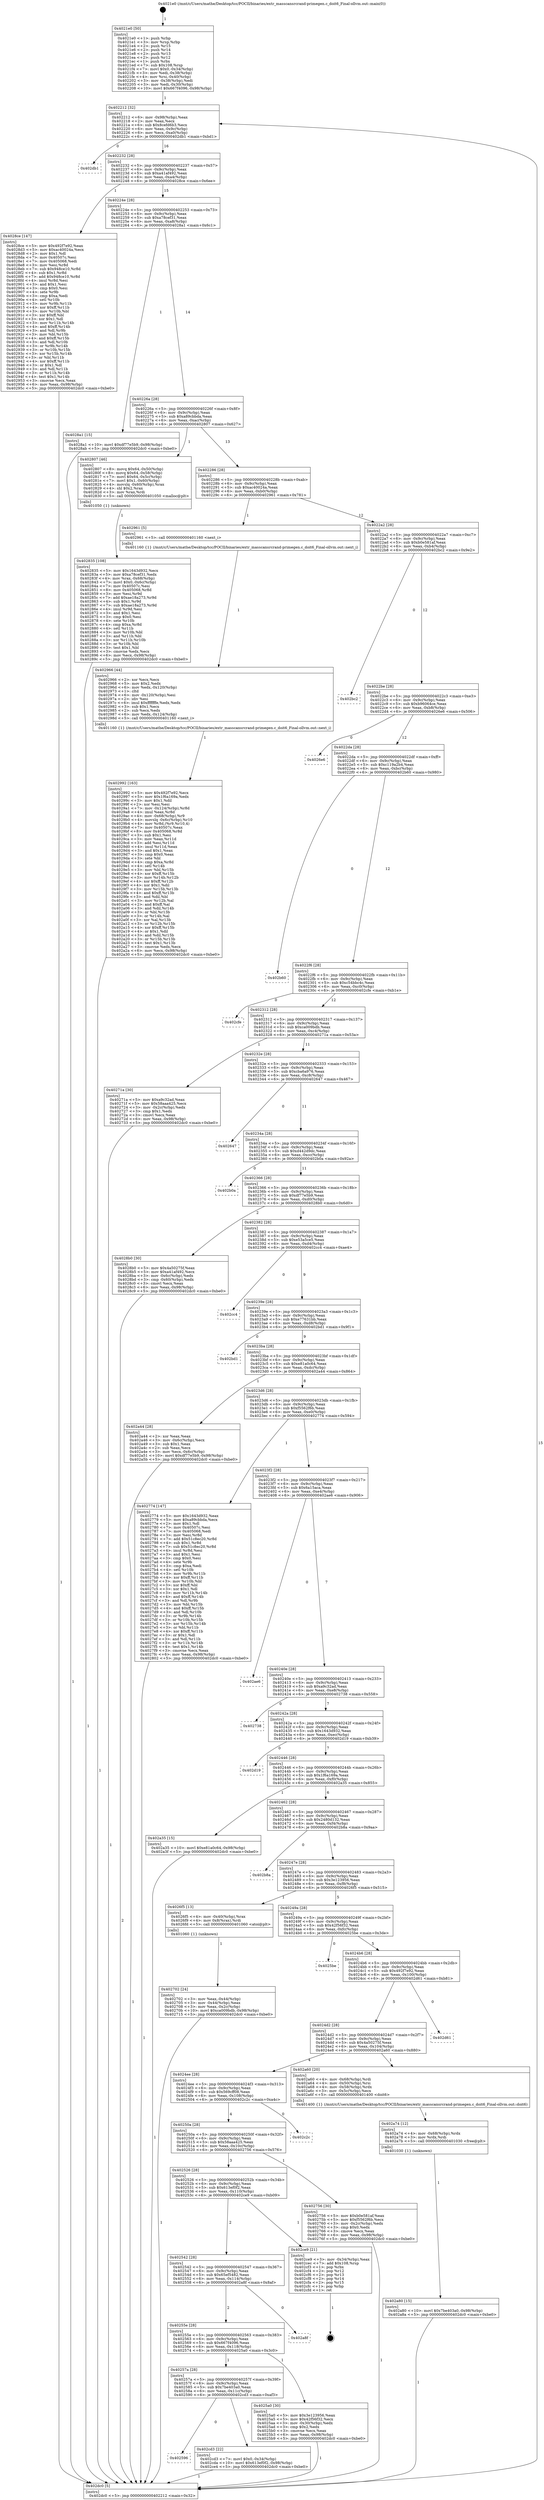 digraph "0x4021e0" {
  label = "0x4021e0 (/mnt/c/Users/mathe/Desktop/tcc/POCII/binaries/extr_masscansrcrand-primegen.c_doit6_Final-ollvm.out::main(0))"
  labelloc = "t"
  node[shape=record]

  Entry [label="",width=0.3,height=0.3,shape=circle,fillcolor=black,style=filled]
  "0x402212" [label="{
     0x402212 [32]\l
     | [instrs]\l
     &nbsp;&nbsp;0x402212 \<+6\>: mov -0x98(%rbp),%eax\l
     &nbsp;&nbsp;0x402218 \<+2\>: mov %eax,%ecx\l
     &nbsp;&nbsp;0x40221a \<+6\>: sub $0x8cefd6b3,%ecx\l
     &nbsp;&nbsp;0x402220 \<+6\>: mov %eax,-0x9c(%rbp)\l
     &nbsp;&nbsp;0x402226 \<+6\>: mov %ecx,-0xa0(%rbp)\l
     &nbsp;&nbsp;0x40222c \<+6\>: je 0000000000402db1 \<main+0xbd1\>\l
  }"]
  "0x402db1" [label="{
     0x402db1\l
  }", style=dashed]
  "0x402232" [label="{
     0x402232 [28]\l
     | [instrs]\l
     &nbsp;&nbsp;0x402232 \<+5\>: jmp 0000000000402237 \<main+0x57\>\l
     &nbsp;&nbsp;0x402237 \<+6\>: mov -0x9c(%rbp),%eax\l
     &nbsp;&nbsp;0x40223d \<+5\>: sub $0xa41af492,%eax\l
     &nbsp;&nbsp;0x402242 \<+6\>: mov %eax,-0xa4(%rbp)\l
     &nbsp;&nbsp;0x402248 \<+6\>: je 00000000004028ce \<main+0x6ee\>\l
  }"]
  Exit [label="",width=0.3,height=0.3,shape=circle,fillcolor=black,style=filled,peripheries=2]
  "0x4028ce" [label="{
     0x4028ce [147]\l
     | [instrs]\l
     &nbsp;&nbsp;0x4028ce \<+5\>: mov $0x492f7e92,%eax\l
     &nbsp;&nbsp;0x4028d3 \<+5\>: mov $0xac40024a,%ecx\l
     &nbsp;&nbsp;0x4028d8 \<+2\>: mov $0x1,%dl\l
     &nbsp;&nbsp;0x4028da \<+7\>: mov 0x40507c,%esi\l
     &nbsp;&nbsp;0x4028e1 \<+7\>: mov 0x405068,%edi\l
     &nbsp;&nbsp;0x4028e8 \<+3\>: mov %esi,%r8d\l
     &nbsp;&nbsp;0x4028eb \<+7\>: sub $0x948ce10,%r8d\l
     &nbsp;&nbsp;0x4028f2 \<+4\>: sub $0x1,%r8d\l
     &nbsp;&nbsp;0x4028f6 \<+7\>: add $0x948ce10,%r8d\l
     &nbsp;&nbsp;0x4028fd \<+4\>: imul %r8d,%esi\l
     &nbsp;&nbsp;0x402901 \<+3\>: and $0x1,%esi\l
     &nbsp;&nbsp;0x402904 \<+3\>: cmp $0x0,%esi\l
     &nbsp;&nbsp;0x402907 \<+4\>: sete %r9b\l
     &nbsp;&nbsp;0x40290b \<+3\>: cmp $0xa,%edi\l
     &nbsp;&nbsp;0x40290e \<+4\>: setl %r10b\l
     &nbsp;&nbsp;0x402912 \<+3\>: mov %r9b,%r11b\l
     &nbsp;&nbsp;0x402915 \<+4\>: xor $0xff,%r11b\l
     &nbsp;&nbsp;0x402919 \<+3\>: mov %r10b,%bl\l
     &nbsp;&nbsp;0x40291c \<+3\>: xor $0xff,%bl\l
     &nbsp;&nbsp;0x40291f \<+3\>: xor $0x1,%dl\l
     &nbsp;&nbsp;0x402922 \<+3\>: mov %r11b,%r14b\l
     &nbsp;&nbsp;0x402925 \<+4\>: and $0xff,%r14b\l
     &nbsp;&nbsp;0x402929 \<+3\>: and %dl,%r9b\l
     &nbsp;&nbsp;0x40292c \<+3\>: mov %bl,%r15b\l
     &nbsp;&nbsp;0x40292f \<+4\>: and $0xff,%r15b\l
     &nbsp;&nbsp;0x402933 \<+3\>: and %dl,%r10b\l
     &nbsp;&nbsp;0x402936 \<+3\>: or %r9b,%r14b\l
     &nbsp;&nbsp;0x402939 \<+3\>: or %r10b,%r15b\l
     &nbsp;&nbsp;0x40293c \<+3\>: xor %r15b,%r14b\l
     &nbsp;&nbsp;0x40293f \<+3\>: or %bl,%r11b\l
     &nbsp;&nbsp;0x402942 \<+4\>: xor $0xff,%r11b\l
     &nbsp;&nbsp;0x402946 \<+3\>: or $0x1,%dl\l
     &nbsp;&nbsp;0x402949 \<+3\>: and %dl,%r11b\l
     &nbsp;&nbsp;0x40294c \<+3\>: or %r11b,%r14b\l
     &nbsp;&nbsp;0x40294f \<+4\>: test $0x1,%r14b\l
     &nbsp;&nbsp;0x402953 \<+3\>: cmovne %ecx,%eax\l
     &nbsp;&nbsp;0x402956 \<+6\>: mov %eax,-0x98(%rbp)\l
     &nbsp;&nbsp;0x40295c \<+5\>: jmp 0000000000402dc0 \<main+0xbe0\>\l
  }"]
  "0x40224e" [label="{
     0x40224e [28]\l
     | [instrs]\l
     &nbsp;&nbsp;0x40224e \<+5\>: jmp 0000000000402253 \<main+0x73\>\l
     &nbsp;&nbsp;0x402253 \<+6\>: mov -0x9c(%rbp),%eax\l
     &nbsp;&nbsp;0x402259 \<+5\>: sub $0xa78cef31,%eax\l
     &nbsp;&nbsp;0x40225e \<+6\>: mov %eax,-0xa8(%rbp)\l
     &nbsp;&nbsp;0x402264 \<+6\>: je 00000000004028a1 \<main+0x6c1\>\l
  }"]
  "0x402596" [label="{
     0x402596\l
  }", style=dashed]
  "0x4028a1" [label="{
     0x4028a1 [15]\l
     | [instrs]\l
     &nbsp;&nbsp;0x4028a1 \<+10\>: movl $0xdf77e5b9,-0x98(%rbp)\l
     &nbsp;&nbsp;0x4028ab \<+5\>: jmp 0000000000402dc0 \<main+0xbe0\>\l
  }"]
  "0x40226a" [label="{
     0x40226a [28]\l
     | [instrs]\l
     &nbsp;&nbsp;0x40226a \<+5\>: jmp 000000000040226f \<main+0x8f\>\l
     &nbsp;&nbsp;0x40226f \<+6\>: mov -0x9c(%rbp),%eax\l
     &nbsp;&nbsp;0x402275 \<+5\>: sub $0xa89cbbda,%eax\l
     &nbsp;&nbsp;0x40227a \<+6\>: mov %eax,-0xac(%rbp)\l
     &nbsp;&nbsp;0x402280 \<+6\>: je 0000000000402807 \<main+0x627\>\l
  }"]
  "0x402cd3" [label="{
     0x402cd3 [22]\l
     | [instrs]\l
     &nbsp;&nbsp;0x402cd3 \<+7\>: movl $0x0,-0x34(%rbp)\l
     &nbsp;&nbsp;0x402cda \<+10\>: movl $0x613ef0f2,-0x98(%rbp)\l
     &nbsp;&nbsp;0x402ce4 \<+5\>: jmp 0000000000402dc0 \<main+0xbe0\>\l
  }"]
  "0x402807" [label="{
     0x402807 [46]\l
     | [instrs]\l
     &nbsp;&nbsp;0x402807 \<+8\>: movq $0x64,-0x50(%rbp)\l
     &nbsp;&nbsp;0x40280f \<+8\>: movq $0x64,-0x58(%rbp)\l
     &nbsp;&nbsp;0x402817 \<+7\>: movl $0x64,-0x5c(%rbp)\l
     &nbsp;&nbsp;0x40281e \<+7\>: movl $0x1,-0x60(%rbp)\l
     &nbsp;&nbsp;0x402825 \<+4\>: movslq -0x60(%rbp),%rax\l
     &nbsp;&nbsp;0x402829 \<+4\>: shl $0x2,%rax\l
     &nbsp;&nbsp;0x40282d \<+3\>: mov %rax,%rdi\l
     &nbsp;&nbsp;0x402830 \<+5\>: call 0000000000401050 \<malloc@plt\>\l
     | [calls]\l
     &nbsp;&nbsp;0x401050 \{1\} (unknown)\l
  }"]
  "0x402286" [label="{
     0x402286 [28]\l
     | [instrs]\l
     &nbsp;&nbsp;0x402286 \<+5\>: jmp 000000000040228b \<main+0xab\>\l
     &nbsp;&nbsp;0x40228b \<+6\>: mov -0x9c(%rbp),%eax\l
     &nbsp;&nbsp;0x402291 \<+5\>: sub $0xac40024a,%eax\l
     &nbsp;&nbsp;0x402296 \<+6\>: mov %eax,-0xb0(%rbp)\l
     &nbsp;&nbsp;0x40229c \<+6\>: je 0000000000402961 \<main+0x781\>\l
  }"]
  "0x402a80" [label="{
     0x402a80 [15]\l
     | [instrs]\l
     &nbsp;&nbsp;0x402a80 \<+10\>: movl $0x7be403a0,-0x98(%rbp)\l
     &nbsp;&nbsp;0x402a8a \<+5\>: jmp 0000000000402dc0 \<main+0xbe0\>\l
  }"]
  "0x402961" [label="{
     0x402961 [5]\l
     | [instrs]\l
     &nbsp;&nbsp;0x402961 \<+5\>: call 0000000000401160 \<next_i\>\l
     | [calls]\l
     &nbsp;&nbsp;0x401160 \{1\} (/mnt/c/Users/mathe/Desktop/tcc/POCII/binaries/extr_masscansrcrand-primegen.c_doit6_Final-ollvm.out::next_i)\l
  }"]
  "0x4022a2" [label="{
     0x4022a2 [28]\l
     | [instrs]\l
     &nbsp;&nbsp;0x4022a2 \<+5\>: jmp 00000000004022a7 \<main+0xc7\>\l
     &nbsp;&nbsp;0x4022a7 \<+6\>: mov -0x9c(%rbp),%eax\l
     &nbsp;&nbsp;0x4022ad \<+5\>: sub $0xb0e581af,%eax\l
     &nbsp;&nbsp;0x4022b2 \<+6\>: mov %eax,-0xb4(%rbp)\l
     &nbsp;&nbsp;0x4022b8 \<+6\>: je 0000000000402bc2 \<main+0x9e2\>\l
  }"]
  "0x402a74" [label="{
     0x402a74 [12]\l
     | [instrs]\l
     &nbsp;&nbsp;0x402a74 \<+4\>: mov -0x68(%rbp),%rdx\l
     &nbsp;&nbsp;0x402a78 \<+3\>: mov %rdx,%rdi\l
     &nbsp;&nbsp;0x402a7b \<+5\>: call 0000000000401030 \<free@plt\>\l
     | [calls]\l
     &nbsp;&nbsp;0x401030 \{1\} (unknown)\l
  }"]
  "0x402bc2" [label="{
     0x402bc2\l
  }", style=dashed]
  "0x4022be" [label="{
     0x4022be [28]\l
     | [instrs]\l
     &nbsp;&nbsp;0x4022be \<+5\>: jmp 00000000004022c3 \<main+0xe3\>\l
     &nbsp;&nbsp;0x4022c3 \<+6\>: mov -0x9c(%rbp),%eax\l
     &nbsp;&nbsp;0x4022c9 \<+5\>: sub $0xb96064ce,%eax\l
     &nbsp;&nbsp;0x4022ce \<+6\>: mov %eax,-0xb8(%rbp)\l
     &nbsp;&nbsp;0x4022d4 \<+6\>: je 00000000004026e6 \<main+0x506\>\l
  }"]
  "0x402992" [label="{
     0x402992 [163]\l
     | [instrs]\l
     &nbsp;&nbsp;0x402992 \<+5\>: mov $0x492f7e92,%ecx\l
     &nbsp;&nbsp;0x402997 \<+5\>: mov $0x1f6a169a,%edx\l
     &nbsp;&nbsp;0x40299c \<+3\>: mov $0x1,%dil\l
     &nbsp;&nbsp;0x40299f \<+2\>: xor %esi,%esi\l
     &nbsp;&nbsp;0x4029a1 \<+7\>: mov -0x124(%rbp),%r8d\l
     &nbsp;&nbsp;0x4029a8 \<+4\>: imul %eax,%r8d\l
     &nbsp;&nbsp;0x4029ac \<+4\>: mov -0x68(%rbp),%r9\l
     &nbsp;&nbsp;0x4029b0 \<+4\>: movslq -0x6c(%rbp),%r10\l
     &nbsp;&nbsp;0x4029b4 \<+4\>: mov %r8d,(%r9,%r10,4)\l
     &nbsp;&nbsp;0x4029b8 \<+7\>: mov 0x40507c,%eax\l
     &nbsp;&nbsp;0x4029bf \<+8\>: mov 0x405068,%r8d\l
     &nbsp;&nbsp;0x4029c7 \<+3\>: sub $0x1,%esi\l
     &nbsp;&nbsp;0x4029ca \<+3\>: mov %eax,%r11d\l
     &nbsp;&nbsp;0x4029cd \<+3\>: add %esi,%r11d\l
     &nbsp;&nbsp;0x4029d0 \<+4\>: imul %r11d,%eax\l
     &nbsp;&nbsp;0x4029d4 \<+3\>: and $0x1,%eax\l
     &nbsp;&nbsp;0x4029d7 \<+3\>: cmp $0x0,%eax\l
     &nbsp;&nbsp;0x4029da \<+3\>: sete %bl\l
     &nbsp;&nbsp;0x4029dd \<+4\>: cmp $0xa,%r8d\l
     &nbsp;&nbsp;0x4029e1 \<+4\>: setl %r14b\l
     &nbsp;&nbsp;0x4029e5 \<+3\>: mov %bl,%r15b\l
     &nbsp;&nbsp;0x4029e8 \<+4\>: xor $0xff,%r15b\l
     &nbsp;&nbsp;0x4029ec \<+3\>: mov %r14b,%r12b\l
     &nbsp;&nbsp;0x4029ef \<+4\>: xor $0xff,%r12b\l
     &nbsp;&nbsp;0x4029f3 \<+4\>: xor $0x1,%dil\l
     &nbsp;&nbsp;0x4029f7 \<+3\>: mov %r15b,%r13b\l
     &nbsp;&nbsp;0x4029fa \<+4\>: and $0xff,%r13b\l
     &nbsp;&nbsp;0x4029fe \<+3\>: and %dil,%bl\l
     &nbsp;&nbsp;0x402a01 \<+3\>: mov %r12b,%al\l
     &nbsp;&nbsp;0x402a04 \<+2\>: and $0xff,%al\l
     &nbsp;&nbsp;0x402a06 \<+3\>: and %dil,%r14b\l
     &nbsp;&nbsp;0x402a09 \<+3\>: or %bl,%r13b\l
     &nbsp;&nbsp;0x402a0c \<+3\>: or %r14b,%al\l
     &nbsp;&nbsp;0x402a0f \<+3\>: xor %al,%r13b\l
     &nbsp;&nbsp;0x402a12 \<+3\>: or %r12b,%r15b\l
     &nbsp;&nbsp;0x402a15 \<+4\>: xor $0xff,%r15b\l
     &nbsp;&nbsp;0x402a19 \<+4\>: or $0x1,%dil\l
     &nbsp;&nbsp;0x402a1d \<+3\>: and %dil,%r15b\l
     &nbsp;&nbsp;0x402a20 \<+3\>: or %r15b,%r13b\l
     &nbsp;&nbsp;0x402a23 \<+4\>: test $0x1,%r13b\l
     &nbsp;&nbsp;0x402a27 \<+3\>: cmovne %edx,%ecx\l
     &nbsp;&nbsp;0x402a2a \<+6\>: mov %ecx,-0x98(%rbp)\l
     &nbsp;&nbsp;0x402a30 \<+5\>: jmp 0000000000402dc0 \<main+0xbe0\>\l
  }"]
  "0x4026e6" [label="{
     0x4026e6\l
  }", style=dashed]
  "0x4022da" [label="{
     0x4022da [28]\l
     | [instrs]\l
     &nbsp;&nbsp;0x4022da \<+5\>: jmp 00000000004022df \<main+0xff\>\l
     &nbsp;&nbsp;0x4022df \<+6\>: mov -0x9c(%rbp),%eax\l
     &nbsp;&nbsp;0x4022e5 \<+5\>: sub $0xc119a2b4,%eax\l
     &nbsp;&nbsp;0x4022ea \<+6\>: mov %eax,-0xbc(%rbp)\l
     &nbsp;&nbsp;0x4022f0 \<+6\>: je 0000000000402b60 \<main+0x980\>\l
  }"]
  "0x402966" [label="{
     0x402966 [44]\l
     | [instrs]\l
     &nbsp;&nbsp;0x402966 \<+2\>: xor %ecx,%ecx\l
     &nbsp;&nbsp;0x402968 \<+5\>: mov $0x2,%edx\l
     &nbsp;&nbsp;0x40296d \<+6\>: mov %edx,-0x120(%rbp)\l
     &nbsp;&nbsp;0x402973 \<+1\>: cltd\l
     &nbsp;&nbsp;0x402974 \<+6\>: mov -0x120(%rbp),%esi\l
     &nbsp;&nbsp;0x40297a \<+2\>: idiv %esi\l
     &nbsp;&nbsp;0x40297c \<+6\>: imul $0xfffffffe,%edx,%edx\l
     &nbsp;&nbsp;0x402982 \<+3\>: sub $0x1,%ecx\l
     &nbsp;&nbsp;0x402985 \<+2\>: sub %ecx,%edx\l
     &nbsp;&nbsp;0x402987 \<+6\>: mov %edx,-0x124(%rbp)\l
     &nbsp;&nbsp;0x40298d \<+5\>: call 0000000000401160 \<next_i\>\l
     | [calls]\l
     &nbsp;&nbsp;0x401160 \{1\} (/mnt/c/Users/mathe/Desktop/tcc/POCII/binaries/extr_masscansrcrand-primegen.c_doit6_Final-ollvm.out::next_i)\l
  }"]
  "0x402b60" [label="{
     0x402b60\l
  }", style=dashed]
  "0x4022f6" [label="{
     0x4022f6 [28]\l
     | [instrs]\l
     &nbsp;&nbsp;0x4022f6 \<+5\>: jmp 00000000004022fb \<main+0x11b\>\l
     &nbsp;&nbsp;0x4022fb \<+6\>: mov -0x9c(%rbp),%eax\l
     &nbsp;&nbsp;0x402301 \<+5\>: sub $0xc54bbc4c,%eax\l
     &nbsp;&nbsp;0x402306 \<+6\>: mov %eax,-0xc0(%rbp)\l
     &nbsp;&nbsp;0x40230c \<+6\>: je 0000000000402cfe \<main+0xb1e\>\l
  }"]
  "0x402835" [label="{
     0x402835 [108]\l
     | [instrs]\l
     &nbsp;&nbsp;0x402835 \<+5\>: mov $0x1643d932,%ecx\l
     &nbsp;&nbsp;0x40283a \<+5\>: mov $0xa78cef31,%edx\l
     &nbsp;&nbsp;0x40283f \<+4\>: mov %rax,-0x68(%rbp)\l
     &nbsp;&nbsp;0x402843 \<+7\>: movl $0x0,-0x6c(%rbp)\l
     &nbsp;&nbsp;0x40284a \<+7\>: mov 0x40507c,%esi\l
     &nbsp;&nbsp;0x402851 \<+8\>: mov 0x405068,%r8d\l
     &nbsp;&nbsp;0x402859 \<+3\>: mov %esi,%r9d\l
     &nbsp;&nbsp;0x40285c \<+7\>: add $0xae18a273,%r9d\l
     &nbsp;&nbsp;0x402863 \<+4\>: sub $0x1,%r9d\l
     &nbsp;&nbsp;0x402867 \<+7\>: sub $0xae18a273,%r9d\l
     &nbsp;&nbsp;0x40286e \<+4\>: imul %r9d,%esi\l
     &nbsp;&nbsp;0x402872 \<+3\>: and $0x1,%esi\l
     &nbsp;&nbsp;0x402875 \<+3\>: cmp $0x0,%esi\l
     &nbsp;&nbsp;0x402878 \<+4\>: sete %r10b\l
     &nbsp;&nbsp;0x40287c \<+4\>: cmp $0xa,%r8d\l
     &nbsp;&nbsp;0x402880 \<+4\>: setl %r11b\l
     &nbsp;&nbsp;0x402884 \<+3\>: mov %r10b,%bl\l
     &nbsp;&nbsp;0x402887 \<+3\>: and %r11b,%bl\l
     &nbsp;&nbsp;0x40288a \<+3\>: xor %r11b,%r10b\l
     &nbsp;&nbsp;0x40288d \<+3\>: or %r10b,%bl\l
     &nbsp;&nbsp;0x402890 \<+3\>: test $0x1,%bl\l
     &nbsp;&nbsp;0x402893 \<+3\>: cmovne %edx,%ecx\l
     &nbsp;&nbsp;0x402896 \<+6\>: mov %ecx,-0x98(%rbp)\l
     &nbsp;&nbsp;0x40289c \<+5\>: jmp 0000000000402dc0 \<main+0xbe0\>\l
  }"]
  "0x402cfe" [label="{
     0x402cfe\l
  }", style=dashed]
  "0x402312" [label="{
     0x402312 [28]\l
     | [instrs]\l
     &nbsp;&nbsp;0x402312 \<+5\>: jmp 0000000000402317 \<main+0x137\>\l
     &nbsp;&nbsp;0x402317 \<+6\>: mov -0x9c(%rbp),%eax\l
     &nbsp;&nbsp;0x40231d \<+5\>: sub $0xca009bdb,%eax\l
     &nbsp;&nbsp;0x402322 \<+6\>: mov %eax,-0xc4(%rbp)\l
     &nbsp;&nbsp;0x402328 \<+6\>: je 000000000040271a \<main+0x53a\>\l
  }"]
  "0x402702" [label="{
     0x402702 [24]\l
     | [instrs]\l
     &nbsp;&nbsp;0x402702 \<+3\>: mov %eax,-0x44(%rbp)\l
     &nbsp;&nbsp;0x402705 \<+3\>: mov -0x44(%rbp),%eax\l
     &nbsp;&nbsp;0x402708 \<+3\>: mov %eax,-0x2c(%rbp)\l
     &nbsp;&nbsp;0x40270b \<+10\>: movl $0xca009bdb,-0x98(%rbp)\l
     &nbsp;&nbsp;0x402715 \<+5\>: jmp 0000000000402dc0 \<main+0xbe0\>\l
  }"]
  "0x40271a" [label="{
     0x40271a [30]\l
     | [instrs]\l
     &nbsp;&nbsp;0x40271a \<+5\>: mov $0xa9c32ad,%eax\l
     &nbsp;&nbsp;0x40271f \<+5\>: mov $0x58aaa425,%ecx\l
     &nbsp;&nbsp;0x402724 \<+3\>: mov -0x2c(%rbp),%edx\l
     &nbsp;&nbsp;0x402727 \<+3\>: cmp $0x1,%edx\l
     &nbsp;&nbsp;0x40272a \<+3\>: cmovl %ecx,%eax\l
     &nbsp;&nbsp;0x40272d \<+6\>: mov %eax,-0x98(%rbp)\l
     &nbsp;&nbsp;0x402733 \<+5\>: jmp 0000000000402dc0 \<main+0xbe0\>\l
  }"]
  "0x40232e" [label="{
     0x40232e [28]\l
     | [instrs]\l
     &nbsp;&nbsp;0x40232e \<+5\>: jmp 0000000000402333 \<main+0x153\>\l
     &nbsp;&nbsp;0x402333 \<+6\>: mov -0x9c(%rbp),%eax\l
     &nbsp;&nbsp;0x402339 \<+5\>: sub $0xcba6a976,%eax\l
     &nbsp;&nbsp;0x40233e \<+6\>: mov %eax,-0xc8(%rbp)\l
     &nbsp;&nbsp;0x402344 \<+6\>: je 0000000000402647 \<main+0x467\>\l
  }"]
  "0x4021e0" [label="{
     0x4021e0 [50]\l
     | [instrs]\l
     &nbsp;&nbsp;0x4021e0 \<+1\>: push %rbp\l
     &nbsp;&nbsp;0x4021e1 \<+3\>: mov %rsp,%rbp\l
     &nbsp;&nbsp;0x4021e4 \<+2\>: push %r15\l
     &nbsp;&nbsp;0x4021e6 \<+2\>: push %r14\l
     &nbsp;&nbsp;0x4021e8 \<+2\>: push %r13\l
     &nbsp;&nbsp;0x4021ea \<+2\>: push %r12\l
     &nbsp;&nbsp;0x4021ec \<+1\>: push %rbx\l
     &nbsp;&nbsp;0x4021ed \<+7\>: sub $0x108,%rsp\l
     &nbsp;&nbsp;0x4021f4 \<+7\>: movl $0x0,-0x34(%rbp)\l
     &nbsp;&nbsp;0x4021fb \<+3\>: mov %edi,-0x38(%rbp)\l
     &nbsp;&nbsp;0x4021fe \<+4\>: mov %rsi,-0x40(%rbp)\l
     &nbsp;&nbsp;0x402202 \<+3\>: mov -0x38(%rbp),%edi\l
     &nbsp;&nbsp;0x402205 \<+3\>: mov %edi,-0x30(%rbp)\l
     &nbsp;&nbsp;0x402208 \<+10\>: movl $0x667f4096,-0x98(%rbp)\l
  }"]
  "0x402647" [label="{
     0x402647\l
  }", style=dashed]
  "0x40234a" [label="{
     0x40234a [28]\l
     | [instrs]\l
     &nbsp;&nbsp;0x40234a \<+5\>: jmp 000000000040234f \<main+0x16f\>\l
     &nbsp;&nbsp;0x40234f \<+6\>: mov -0x9c(%rbp),%eax\l
     &nbsp;&nbsp;0x402355 \<+5\>: sub $0xd442d9dc,%eax\l
     &nbsp;&nbsp;0x40235a \<+6\>: mov %eax,-0xcc(%rbp)\l
     &nbsp;&nbsp;0x402360 \<+6\>: je 0000000000402b0a \<main+0x92a\>\l
  }"]
  "0x402dc0" [label="{
     0x402dc0 [5]\l
     | [instrs]\l
     &nbsp;&nbsp;0x402dc0 \<+5\>: jmp 0000000000402212 \<main+0x32\>\l
  }"]
  "0x402b0a" [label="{
     0x402b0a\l
  }", style=dashed]
  "0x402366" [label="{
     0x402366 [28]\l
     | [instrs]\l
     &nbsp;&nbsp;0x402366 \<+5\>: jmp 000000000040236b \<main+0x18b\>\l
     &nbsp;&nbsp;0x40236b \<+6\>: mov -0x9c(%rbp),%eax\l
     &nbsp;&nbsp;0x402371 \<+5\>: sub $0xdf77e5b9,%eax\l
     &nbsp;&nbsp;0x402376 \<+6\>: mov %eax,-0xd0(%rbp)\l
     &nbsp;&nbsp;0x40237c \<+6\>: je 00000000004028b0 \<main+0x6d0\>\l
  }"]
  "0x40257a" [label="{
     0x40257a [28]\l
     | [instrs]\l
     &nbsp;&nbsp;0x40257a \<+5\>: jmp 000000000040257f \<main+0x39f\>\l
     &nbsp;&nbsp;0x40257f \<+6\>: mov -0x9c(%rbp),%eax\l
     &nbsp;&nbsp;0x402585 \<+5\>: sub $0x7be403a0,%eax\l
     &nbsp;&nbsp;0x40258a \<+6\>: mov %eax,-0x11c(%rbp)\l
     &nbsp;&nbsp;0x402590 \<+6\>: je 0000000000402cd3 \<main+0xaf3\>\l
  }"]
  "0x4028b0" [label="{
     0x4028b0 [30]\l
     | [instrs]\l
     &nbsp;&nbsp;0x4028b0 \<+5\>: mov $0x4a50275f,%eax\l
     &nbsp;&nbsp;0x4028b5 \<+5\>: mov $0xa41af492,%ecx\l
     &nbsp;&nbsp;0x4028ba \<+3\>: mov -0x6c(%rbp),%edx\l
     &nbsp;&nbsp;0x4028bd \<+3\>: cmp -0x60(%rbp),%edx\l
     &nbsp;&nbsp;0x4028c0 \<+3\>: cmovl %ecx,%eax\l
     &nbsp;&nbsp;0x4028c3 \<+6\>: mov %eax,-0x98(%rbp)\l
     &nbsp;&nbsp;0x4028c9 \<+5\>: jmp 0000000000402dc0 \<main+0xbe0\>\l
  }"]
  "0x402382" [label="{
     0x402382 [28]\l
     | [instrs]\l
     &nbsp;&nbsp;0x402382 \<+5\>: jmp 0000000000402387 \<main+0x1a7\>\l
     &nbsp;&nbsp;0x402387 \<+6\>: mov -0x9c(%rbp),%eax\l
     &nbsp;&nbsp;0x40238d \<+5\>: sub $0xe53a5ce5,%eax\l
     &nbsp;&nbsp;0x402392 \<+6\>: mov %eax,-0xd4(%rbp)\l
     &nbsp;&nbsp;0x402398 \<+6\>: je 0000000000402cc4 \<main+0xae4\>\l
  }"]
  "0x4025a0" [label="{
     0x4025a0 [30]\l
     | [instrs]\l
     &nbsp;&nbsp;0x4025a0 \<+5\>: mov $0x3e123956,%eax\l
     &nbsp;&nbsp;0x4025a5 \<+5\>: mov $0x42f56f32,%ecx\l
     &nbsp;&nbsp;0x4025aa \<+3\>: mov -0x30(%rbp),%edx\l
     &nbsp;&nbsp;0x4025ad \<+3\>: cmp $0x2,%edx\l
     &nbsp;&nbsp;0x4025b0 \<+3\>: cmovne %ecx,%eax\l
     &nbsp;&nbsp;0x4025b3 \<+6\>: mov %eax,-0x98(%rbp)\l
     &nbsp;&nbsp;0x4025b9 \<+5\>: jmp 0000000000402dc0 \<main+0xbe0\>\l
  }"]
  "0x402cc4" [label="{
     0x402cc4\l
  }", style=dashed]
  "0x40239e" [label="{
     0x40239e [28]\l
     | [instrs]\l
     &nbsp;&nbsp;0x40239e \<+5\>: jmp 00000000004023a3 \<main+0x1c3\>\l
     &nbsp;&nbsp;0x4023a3 \<+6\>: mov -0x9c(%rbp),%eax\l
     &nbsp;&nbsp;0x4023a9 \<+5\>: sub $0xe77631bb,%eax\l
     &nbsp;&nbsp;0x4023ae \<+6\>: mov %eax,-0xd8(%rbp)\l
     &nbsp;&nbsp;0x4023b4 \<+6\>: je 0000000000402bd1 \<main+0x9f1\>\l
  }"]
  "0x40255e" [label="{
     0x40255e [28]\l
     | [instrs]\l
     &nbsp;&nbsp;0x40255e \<+5\>: jmp 0000000000402563 \<main+0x383\>\l
     &nbsp;&nbsp;0x402563 \<+6\>: mov -0x9c(%rbp),%eax\l
     &nbsp;&nbsp;0x402569 \<+5\>: sub $0x667f4096,%eax\l
     &nbsp;&nbsp;0x40256e \<+6\>: mov %eax,-0x118(%rbp)\l
     &nbsp;&nbsp;0x402574 \<+6\>: je 00000000004025a0 \<main+0x3c0\>\l
  }"]
  "0x402bd1" [label="{
     0x402bd1\l
  }", style=dashed]
  "0x4023ba" [label="{
     0x4023ba [28]\l
     | [instrs]\l
     &nbsp;&nbsp;0x4023ba \<+5\>: jmp 00000000004023bf \<main+0x1df\>\l
     &nbsp;&nbsp;0x4023bf \<+6\>: mov -0x9c(%rbp),%eax\l
     &nbsp;&nbsp;0x4023c5 \<+5\>: sub $0xe81a0c64,%eax\l
     &nbsp;&nbsp;0x4023ca \<+6\>: mov %eax,-0xdc(%rbp)\l
     &nbsp;&nbsp;0x4023d0 \<+6\>: je 0000000000402a44 \<main+0x864\>\l
  }"]
  "0x402a8f" [label="{
     0x402a8f\l
  }", style=dashed]
  "0x402a44" [label="{
     0x402a44 [28]\l
     | [instrs]\l
     &nbsp;&nbsp;0x402a44 \<+2\>: xor %eax,%eax\l
     &nbsp;&nbsp;0x402a46 \<+3\>: mov -0x6c(%rbp),%ecx\l
     &nbsp;&nbsp;0x402a49 \<+3\>: sub $0x1,%eax\l
     &nbsp;&nbsp;0x402a4c \<+2\>: sub %eax,%ecx\l
     &nbsp;&nbsp;0x402a4e \<+3\>: mov %ecx,-0x6c(%rbp)\l
     &nbsp;&nbsp;0x402a51 \<+10\>: movl $0xdf77e5b9,-0x98(%rbp)\l
     &nbsp;&nbsp;0x402a5b \<+5\>: jmp 0000000000402dc0 \<main+0xbe0\>\l
  }"]
  "0x4023d6" [label="{
     0x4023d6 [28]\l
     | [instrs]\l
     &nbsp;&nbsp;0x4023d6 \<+5\>: jmp 00000000004023db \<main+0x1fb\>\l
     &nbsp;&nbsp;0x4023db \<+6\>: mov -0x9c(%rbp),%eax\l
     &nbsp;&nbsp;0x4023e1 \<+5\>: sub $0xf5562f6b,%eax\l
     &nbsp;&nbsp;0x4023e6 \<+6\>: mov %eax,-0xe0(%rbp)\l
     &nbsp;&nbsp;0x4023ec \<+6\>: je 0000000000402774 \<main+0x594\>\l
  }"]
  "0x402542" [label="{
     0x402542 [28]\l
     | [instrs]\l
     &nbsp;&nbsp;0x402542 \<+5\>: jmp 0000000000402547 \<main+0x367\>\l
     &nbsp;&nbsp;0x402547 \<+6\>: mov -0x9c(%rbp),%eax\l
     &nbsp;&nbsp;0x40254d \<+5\>: sub $0x65ef5482,%eax\l
     &nbsp;&nbsp;0x402552 \<+6\>: mov %eax,-0x114(%rbp)\l
     &nbsp;&nbsp;0x402558 \<+6\>: je 0000000000402a8f \<main+0x8af\>\l
  }"]
  "0x402774" [label="{
     0x402774 [147]\l
     | [instrs]\l
     &nbsp;&nbsp;0x402774 \<+5\>: mov $0x1643d932,%eax\l
     &nbsp;&nbsp;0x402779 \<+5\>: mov $0xa89cbbda,%ecx\l
     &nbsp;&nbsp;0x40277e \<+2\>: mov $0x1,%dl\l
     &nbsp;&nbsp;0x402780 \<+7\>: mov 0x40507c,%esi\l
     &nbsp;&nbsp;0x402787 \<+7\>: mov 0x405068,%edi\l
     &nbsp;&nbsp;0x40278e \<+3\>: mov %esi,%r8d\l
     &nbsp;&nbsp;0x402791 \<+7\>: add $0x51c8ec20,%r8d\l
     &nbsp;&nbsp;0x402798 \<+4\>: sub $0x1,%r8d\l
     &nbsp;&nbsp;0x40279c \<+7\>: sub $0x51c8ec20,%r8d\l
     &nbsp;&nbsp;0x4027a3 \<+4\>: imul %r8d,%esi\l
     &nbsp;&nbsp;0x4027a7 \<+3\>: and $0x1,%esi\l
     &nbsp;&nbsp;0x4027aa \<+3\>: cmp $0x0,%esi\l
     &nbsp;&nbsp;0x4027ad \<+4\>: sete %r9b\l
     &nbsp;&nbsp;0x4027b1 \<+3\>: cmp $0xa,%edi\l
     &nbsp;&nbsp;0x4027b4 \<+4\>: setl %r10b\l
     &nbsp;&nbsp;0x4027b8 \<+3\>: mov %r9b,%r11b\l
     &nbsp;&nbsp;0x4027bb \<+4\>: xor $0xff,%r11b\l
     &nbsp;&nbsp;0x4027bf \<+3\>: mov %r10b,%bl\l
     &nbsp;&nbsp;0x4027c2 \<+3\>: xor $0xff,%bl\l
     &nbsp;&nbsp;0x4027c5 \<+3\>: xor $0x1,%dl\l
     &nbsp;&nbsp;0x4027c8 \<+3\>: mov %r11b,%r14b\l
     &nbsp;&nbsp;0x4027cb \<+4\>: and $0xff,%r14b\l
     &nbsp;&nbsp;0x4027cf \<+3\>: and %dl,%r9b\l
     &nbsp;&nbsp;0x4027d2 \<+3\>: mov %bl,%r15b\l
     &nbsp;&nbsp;0x4027d5 \<+4\>: and $0xff,%r15b\l
     &nbsp;&nbsp;0x4027d9 \<+3\>: and %dl,%r10b\l
     &nbsp;&nbsp;0x4027dc \<+3\>: or %r9b,%r14b\l
     &nbsp;&nbsp;0x4027df \<+3\>: or %r10b,%r15b\l
     &nbsp;&nbsp;0x4027e2 \<+3\>: xor %r15b,%r14b\l
     &nbsp;&nbsp;0x4027e5 \<+3\>: or %bl,%r11b\l
     &nbsp;&nbsp;0x4027e8 \<+4\>: xor $0xff,%r11b\l
     &nbsp;&nbsp;0x4027ec \<+3\>: or $0x1,%dl\l
     &nbsp;&nbsp;0x4027ef \<+3\>: and %dl,%r11b\l
     &nbsp;&nbsp;0x4027f2 \<+3\>: or %r11b,%r14b\l
     &nbsp;&nbsp;0x4027f5 \<+4\>: test $0x1,%r14b\l
     &nbsp;&nbsp;0x4027f9 \<+3\>: cmovne %ecx,%eax\l
     &nbsp;&nbsp;0x4027fc \<+6\>: mov %eax,-0x98(%rbp)\l
     &nbsp;&nbsp;0x402802 \<+5\>: jmp 0000000000402dc0 \<main+0xbe0\>\l
  }"]
  "0x4023f2" [label="{
     0x4023f2 [28]\l
     | [instrs]\l
     &nbsp;&nbsp;0x4023f2 \<+5\>: jmp 00000000004023f7 \<main+0x217\>\l
     &nbsp;&nbsp;0x4023f7 \<+6\>: mov -0x9c(%rbp),%eax\l
     &nbsp;&nbsp;0x4023fd \<+5\>: sub $0x6a15aca,%eax\l
     &nbsp;&nbsp;0x402402 \<+6\>: mov %eax,-0xe4(%rbp)\l
     &nbsp;&nbsp;0x402408 \<+6\>: je 0000000000402ae6 \<main+0x906\>\l
  }"]
  "0x402ce9" [label="{
     0x402ce9 [21]\l
     | [instrs]\l
     &nbsp;&nbsp;0x402ce9 \<+3\>: mov -0x34(%rbp),%eax\l
     &nbsp;&nbsp;0x402cec \<+7\>: add $0x108,%rsp\l
     &nbsp;&nbsp;0x402cf3 \<+1\>: pop %rbx\l
     &nbsp;&nbsp;0x402cf4 \<+2\>: pop %r12\l
     &nbsp;&nbsp;0x402cf6 \<+2\>: pop %r13\l
     &nbsp;&nbsp;0x402cf8 \<+2\>: pop %r14\l
     &nbsp;&nbsp;0x402cfa \<+2\>: pop %r15\l
     &nbsp;&nbsp;0x402cfc \<+1\>: pop %rbp\l
     &nbsp;&nbsp;0x402cfd \<+1\>: ret\l
  }"]
  "0x402ae6" [label="{
     0x402ae6\l
  }", style=dashed]
  "0x40240e" [label="{
     0x40240e [28]\l
     | [instrs]\l
     &nbsp;&nbsp;0x40240e \<+5\>: jmp 0000000000402413 \<main+0x233\>\l
     &nbsp;&nbsp;0x402413 \<+6\>: mov -0x9c(%rbp),%eax\l
     &nbsp;&nbsp;0x402419 \<+5\>: sub $0xa9c32ad,%eax\l
     &nbsp;&nbsp;0x40241e \<+6\>: mov %eax,-0xe8(%rbp)\l
     &nbsp;&nbsp;0x402424 \<+6\>: je 0000000000402738 \<main+0x558\>\l
  }"]
  "0x402526" [label="{
     0x402526 [28]\l
     | [instrs]\l
     &nbsp;&nbsp;0x402526 \<+5\>: jmp 000000000040252b \<main+0x34b\>\l
     &nbsp;&nbsp;0x40252b \<+6\>: mov -0x9c(%rbp),%eax\l
     &nbsp;&nbsp;0x402531 \<+5\>: sub $0x613ef0f2,%eax\l
     &nbsp;&nbsp;0x402536 \<+6\>: mov %eax,-0x110(%rbp)\l
     &nbsp;&nbsp;0x40253c \<+6\>: je 0000000000402ce9 \<main+0xb09\>\l
  }"]
  "0x402738" [label="{
     0x402738\l
  }", style=dashed]
  "0x40242a" [label="{
     0x40242a [28]\l
     | [instrs]\l
     &nbsp;&nbsp;0x40242a \<+5\>: jmp 000000000040242f \<main+0x24f\>\l
     &nbsp;&nbsp;0x40242f \<+6\>: mov -0x9c(%rbp),%eax\l
     &nbsp;&nbsp;0x402435 \<+5\>: sub $0x1643d932,%eax\l
     &nbsp;&nbsp;0x40243a \<+6\>: mov %eax,-0xec(%rbp)\l
     &nbsp;&nbsp;0x402440 \<+6\>: je 0000000000402d19 \<main+0xb39\>\l
  }"]
  "0x402756" [label="{
     0x402756 [30]\l
     | [instrs]\l
     &nbsp;&nbsp;0x402756 \<+5\>: mov $0xb0e581af,%eax\l
     &nbsp;&nbsp;0x40275b \<+5\>: mov $0xf5562f6b,%ecx\l
     &nbsp;&nbsp;0x402760 \<+3\>: mov -0x2c(%rbp),%edx\l
     &nbsp;&nbsp;0x402763 \<+3\>: cmp $0x0,%edx\l
     &nbsp;&nbsp;0x402766 \<+3\>: cmove %ecx,%eax\l
     &nbsp;&nbsp;0x402769 \<+6\>: mov %eax,-0x98(%rbp)\l
     &nbsp;&nbsp;0x40276f \<+5\>: jmp 0000000000402dc0 \<main+0xbe0\>\l
  }"]
  "0x402d19" [label="{
     0x402d19\l
  }", style=dashed]
  "0x402446" [label="{
     0x402446 [28]\l
     | [instrs]\l
     &nbsp;&nbsp;0x402446 \<+5\>: jmp 000000000040244b \<main+0x26b\>\l
     &nbsp;&nbsp;0x40244b \<+6\>: mov -0x9c(%rbp),%eax\l
     &nbsp;&nbsp;0x402451 \<+5\>: sub $0x1f6a169a,%eax\l
     &nbsp;&nbsp;0x402456 \<+6\>: mov %eax,-0xf0(%rbp)\l
     &nbsp;&nbsp;0x40245c \<+6\>: je 0000000000402a35 \<main+0x855\>\l
  }"]
  "0x40250a" [label="{
     0x40250a [28]\l
     | [instrs]\l
     &nbsp;&nbsp;0x40250a \<+5\>: jmp 000000000040250f \<main+0x32f\>\l
     &nbsp;&nbsp;0x40250f \<+6\>: mov -0x9c(%rbp),%eax\l
     &nbsp;&nbsp;0x402515 \<+5\>: sub $0x58aaa425,%eax\l
     &nbsp;&nbsp;0x40251a \<+6\>: mov %eax,-0x10c(%rbp)\l
     &nbsp;&nbsp;0x402520 \<+6\>: je 0000000000402756 \<main+0x576\>\l
  }"]
  "0x402a35" [label="{
     0x402a35 [15]\l
     | [instrs]\l
     &nbsp;&nbsp;0x402a35 \<+10\>: movl $0xe81a0c64,-0x98(%rbp)\l
     &nbsp;&nbsp;0x402a3f \<+5\>: jmp 0000000000402dc0 \<main+0xbe0\>\l
  }"]
  "0x402462" [label="{
     0x402462 [28]\l
     | [instrs]\l
     &nbsp;&nbsp;0x402462 \<+5\>: jmp 0000000000402467 \<main+0x287\>\l
     &nbsp;&nbsp;0x402467 \<+6\>: mov -0x9c(%rbp),%eax\l
     &nbsp;&nbsp;0x40246d \<+5\>: sub $0x2480d132,%eax\l
     &nbsp;&nbsp;0x402472 \<+6\>: mov %eax,-0xf4(%rbp)\l
     &nbsp;&nbsp;0x402478 \<+6\>: je 0000000000402b8a \<main+0x9aa\>\l
  }"]
  "0x402c2c" [label="{
     0x402c2c\l
  }", style=dashed]
  "0x402b8a" [label="{
     0x402b8a\l
  }", style=dashed]
  "0x40247e" [label="{
     0x40247e [28]\l
     | [instrs]\l
     &nbsp;&nbsp;0x40247e \<+5\>: jmp 0000000000402483 \<main+0x2a3\>\l
     &nbsp;&nbsp;0x402483 \<+6\>: mov -0x9c(%rbp),%eax\l
     &nbsp;&nbsp;0x402489 \<+5\>: sub $0x3e123956,%eax\l
     &nbsp;&nbsp;0x40248e \<+6\>: mov %eax,-0xf8(%rbp)\l
     &nbsp;&nbsp;0x402494 \<+6\>: je 00000000004026f5 \<main+0x515\>\l
  }"]
  "0x4024ee" [label="{
     0x4024ee [28]\l
     | [instrs]\l
     &nbsp;&nbsp;0x4024ee \<+5\>: jmp 00000000004024f3 \<main+0x313\>\l
     &nbsp;&nbsp;0x4024f3 \<+6\>: mov -0x9c(%rbp),%eax\l
     &nbsp;&nbsp;0x4024f9 \<+5\>: sub $0x569cff08,%eax\l
     &nbsp;&nbsp;0x4024fe \<+6\>: mov %eax,-0x108(%rbp)\l
     &nbsp;&nbsp;0x402504 \<+6\>: je 0000000000402c2c \<main+0xa4c\>\l
  }"]
  "0x4026f5" [label="{
     0x4026f5 [13]\l
     | [instrs]\l
     &nbsp;&nbsp;0x4026f5 \<+4\>: mov -0x40(%rbp),%rax\l
     &nbsp;&nbsp;0x4026f9 \<+4\>: mov 0x8(%rax),%rdi\l
     &nbsp;&nbsp;0x4026fd \<+5\>: call 0000000000401060 \<atoi@plt\>\l
     | [calls]\l
     &nbsp;&nbsp;0x401060 \{1\} (unknown)\l
  }"]
  "0x40249a" [label="{
     0x40249a [28]\l
     | [instrs]\l
     &nbsp;&nbsp;0x40249a \<+5\>: jmp 000000000040249f \<main+0x2bf\>\l
     &nbsp;&nbsp;0x40249f \<+6\>: mov -0x9c(%rbp),%eax\l
     &nbsp;&nbsp;0x4024a5 \<+5\>: sub $0x42f56f32,%eax\l
     &nbsp;&nbsp;0x4024aa \<+6\>: mov %eax,-0xfc(%rbp)\l
     &nbsp;&nbsp;0x4024b0 \<+6\>: je 00000000004025be \<main+0x3de\>\l
  }"]
  "0x402a60" [label="{
     0x402a60 [20]\l
     | [instrs]\l
     &nbsp;&nbsp;0x402a60 \<+4\>: mov -0x68(%rbp),%rdi\l
     &nbsp;&nbsp;0x402a64 \<+4\>: mov -0x50(%rbp),%rsi\l
     &nbsp;&nbsp;0x402a68 \<+4\>: mov -0x58(%rbp),%rdx\l
     &nbsp;&nbsp;0x402a6c \<+3\>: mov -0x5c(%rbp),%ecx\l
     &nbsp;&nbsp;0x402a6f \<+5\>: call 0000000000401400 \<doit6\>\l
     | [calls]\l
     &nbsp;&nbsp;0x401400 \{1\} (/mnt/c/Users/mathe/Desktop/tcc/POCII/binaries/extr_masscansrcrand-primegen.c_doit6_Final-ollvm.out::doit6)\l
  }"]
  "0x4025be" [label="{
     0x4025be\l
  }", style=dashed]
  "0x4024b6" [label="{
     0x4024b6 [28]\l
     | [instrs]\l
     &nbsp;&nbsp;0x4024b6 \<+5\>: jmp 00000000004024bb \<main+0x2db\>\l
     &nbsp;&nbsp;0x4024bb \<+6\>: mov -0x9c(%rbp),%eax\l
     &nbsp;&nbsp;0x4024c1 \<+5\>: sub $0x492f7e92,%eax\l
     &nbsp;&nbsp;0x4024c6 \<+6\>: mov %eax,-0x100(%rbp)\l
     &nbsp;&nbsp;0x4024cc \<+6\>: je 0000000000402d61 \<main+0xb81\>\l
  }"]
  "0x4024d2" [label="{
     0x4024d2 [28]\l
     | [instrs]\l
     &nbsp;&nbsp;0x4024d2 \<+5\>: jmp 00000000004024d7 \<main+0x2f7\>\l
     &nbsp;&nbsp;0x4024d7 \<+6\>: mov -0x9c(%rbp),%eax\l
     &nbsp;&nbsp;0x4024dd \<+5\>: sub $0x4a50275f,%eax\l
     &nbsp;&nbsp;0x4024e2 \<+6\>: mov %eax,-0x104(%rbp)\l
     &nbsp;&nbsp;0x4024e8 \<+6\>: je 0000000000402a60 \<main+0x880\>\l
  }"]
  "0x402d61" [label="{
     0x402d61\l
  }", style=dashed]
  Entry -> "0x4021e0" [label=" 1"]
  "0x402212" -> "0x402db1" [label=" 0"]
  "0x402212" -> "0x402232" [label=" 16"]
  "0x402ce9" -> Exit [label=" 1"]
  "0x402232" -> "0x4028ce" [label=" 1"]
  "0x402232" -> "0x40224e" [label=" 15"]
  "0x402cd3" -> "0x402dc0" [label=" 1"]
  "0x40224e" -> "0x4028a1" [label=" 1"]
  "0x40224e" -> "0x40226a" [label=" 14"]
  "0x40257a" -> "0x402596" [label=" 0"]
  "0x40226a" -> "0x402807" [label=" 1"]
  "0x40226a" -> "0x402286" [label=" 13"]
  "0x40257a" -> "0x402cd3" [label=" 1"]
  "0x402286" -> "0x402961" [label=" 1"]
  "0x402286" -> "0x4022a2" [label=" 12"]
  "0x402a80" -> "0x402dc0" [label=" 1"]
  "0x4022a2" -> "0x402bc2" [label=" 0"]
  "0x4022a2" -> "0x4022be" [label=" 12"]
  "0x402a74" -> "0x402a80" [label=" 1"]
  "0x4022be" -> "0x4026e6" [label=" 0"]
  "0x4022be" -> "0x4022da" [label=" 12"]
  "0x402a60" -> "0x402a74" [label=" 1"]
  "0x4022da" -> "0x402b60" [label=" 0"]
  "0x4022da" -> "0x4022f6" [label=" 12"]
  "0x402a44" -> "0x402dc0" [label=" 1"]
  "0x4022f6" -> "0x402cfe" [label=" 0"]
  "0x4022f6" -> "0x402312" [label=" 12"]
  "0x402a35" -> "0x402dc0" [label=" 1"]
  "0x402312" -> "0x40271a" [label=" 1"]
  "0x402312" -> "0x40232e" [label=" 11"]
  "0x402992" -> "0x402dc0" [label=" 1"]
  "0x40232e" -> "0x402647" [label=" 0"]
  "0x40232e" -> "0x40234a" [label=" 11"]
  "0x402966" -> "0x402992" [label=" 1"]
  "0x40234a" -> "0x402b0a" [label=" 0"]
  "0x40234a" -> "0x402366" [label=" 11"]
  "0x402961" -> "0x402966" [label=" 1"]
  "0x402366" -> "0x4028b0" [label=" 2"]
  "0x402366" -> "0x402382" [label=" 9"]
  "0x4028ce" -> "0x402dc0" [label=" 1"]
  "0x402382" -> "0x402cc4" [label=" 0"]
  "0x402382" -> "0x40239e" [label=" 9"]
  "0x4028b0" -> "0x402dc0" [label=" 2"]
  "0x40239e" -> "0x402bd1" [label=" 0"]
  "0x40239e" -> "0x4023ba" [label=" 9"]
  "0x402835" -> "0x402dc0" [label=" 1"]
  "0x4023ba" -> "0x402a44" [label=" 1"]
  "0x4023ba" -> "0x4023d6" [label=" 8"]
  "0x402807" -> "0x402835" [label=" 1"]
  "0x4023d6" -> "0x402774" [label=" 1"]
  "0x4023d6" -> "0x4023f2" [label=" 7"]
  "0x402756" -> "0x402dc0" [label=" 1"]
  "0x4023f2" -> "0x402ae6" [label=" 0"]
  "0x4023f2" -> "0x40240e" [label=" 7"]
  "0x40271a" -> "0x402dc0" [label=" 1"]
  "0x40240e" -> "0x402738" [label=" 0"]
  "0x40240e" -> "0x40242a" [label=" 7"]
  "0x4026f5" -> "0x402702" [label=" 1"]
  "0x40242a" -> "0x402d19" [label=" 0"]
  "0x40242a" -> "0x402446" [label=" 7"]
  "0x402dc0" -> "0x402212" [label=" 15"]
  "0x402446" -> "0x402a35" [label=" 1"]
  "0x402446" -> "0x402462" [label=" 6"]
  "0x4025a0" -> "0x402dc0" [label=" 1"]
  "0x402462" -> "0x402b8a" [label=" 0"]
  "0x402462" -> "0x40247e" [label=" 6"]
  "0x40255e" -> "0x40257a" [label=" 1"]
  "0x40247e" -> "0x4026f5" [label=" 1"]
  "0x40247e" -> "0x40249a" [label=" 5"]
  "0x4028a1" -> "0x402dc0" [label=" 1"]
  "0x40249a" -> "0x4025be" [label=" 0"]
  "0x40249a" -> "0x4024b6" [label=" 5"]
  "0x402542" -> "0x40255e" [label=" 2"]
  "0x4024b6" -> "0x402d61" [label=" 0"]
  "0x4024b6" -> "0x4024d2" [label=" 5"]
  "0x402542" -> "0x402a8f" [label=" 0"]
  "0x4024d2" -> "0x402a60" [label=" 1"]
  "0x4024d2" -> "0x4024ee" [label=" 4"]
  "0x40255e" -> "0x4025a0" [label=" 1"]
  "0x4024ee" -> "0x402c2c" [label=" 0"]
  "0x4024ee" -> "0x40250a" [label=" 4"]
  "0x4021e0" -> "0x402212" [label=" 1"]
  "0x40250a" -> "0x402756" [label=" 1"]
  "0x40250a" -> "0x402526" [label=" 3"]
  "0x402702" -> "0x402dc0" [label=" 1"]
  "0x402526" -> "0x402ce9" [label=" 1"]
  "0x402526" -> "0x402542" [label=" 2"]
  "0x402774" -> "0x402dc0" [label=" 1"]
}
